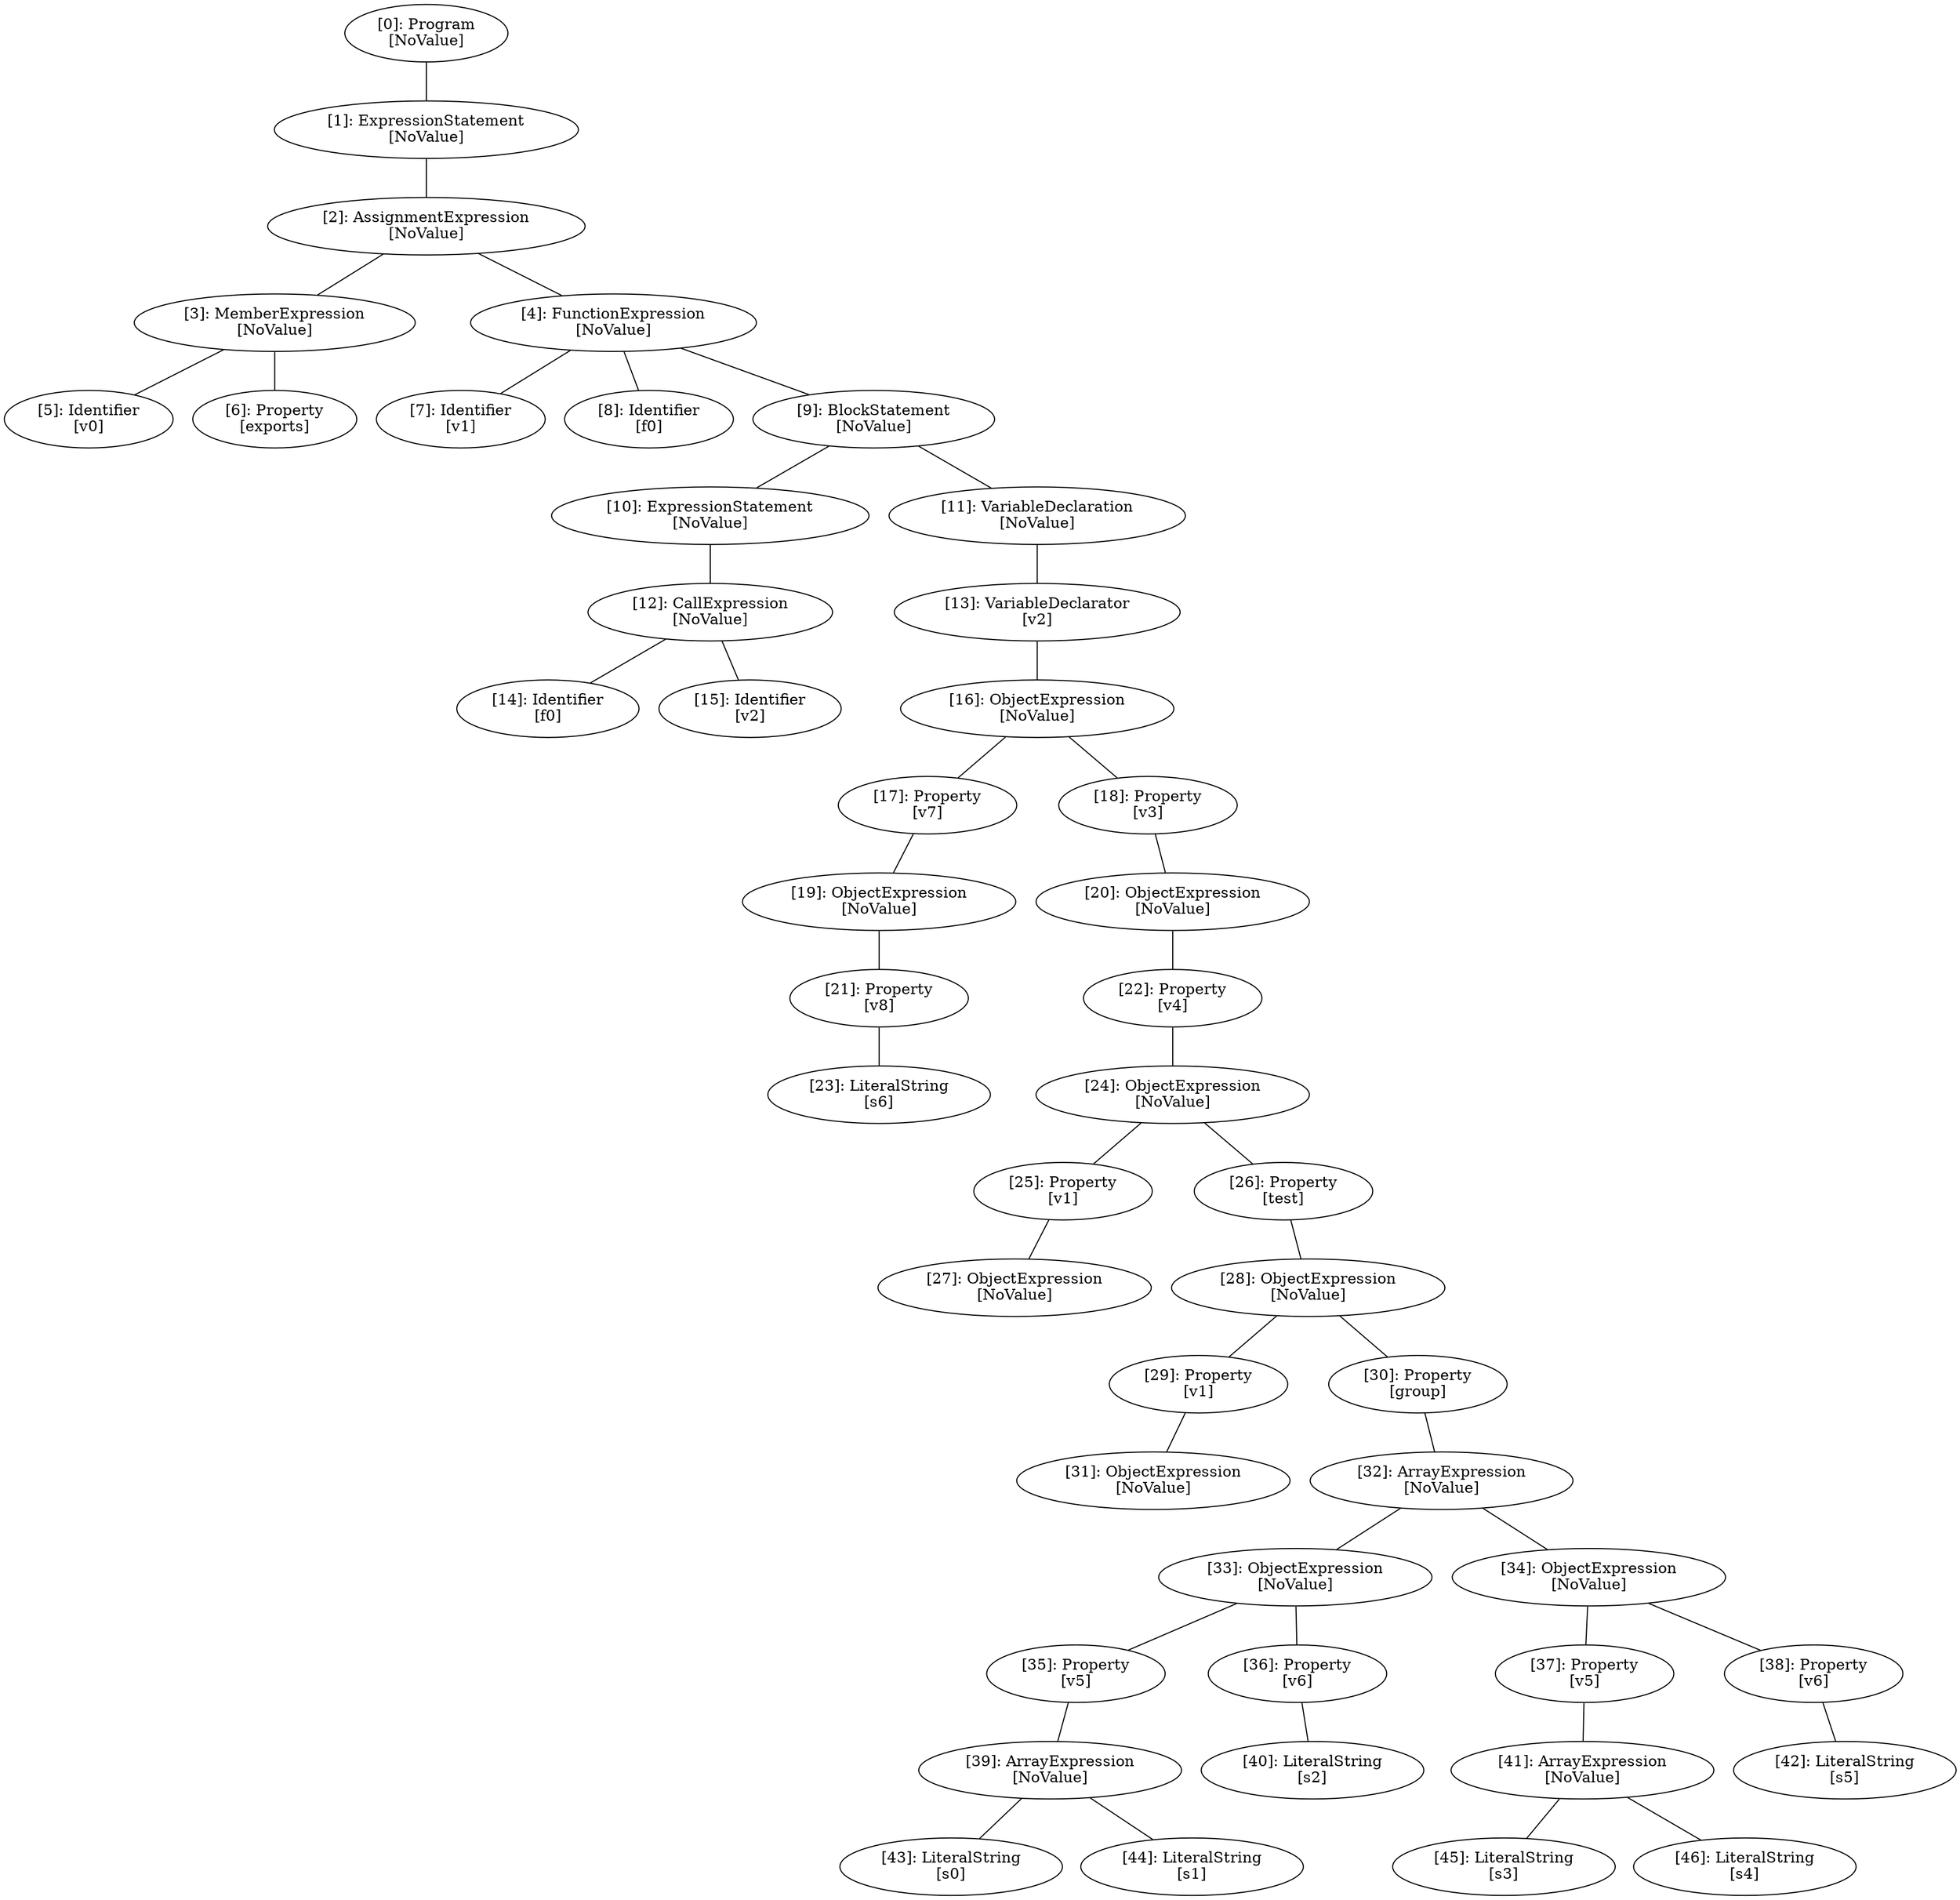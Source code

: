 // Result
graph {
	0 [label="[0]: Program
[NoValue]"]
	1 [label="[1]: ExpressionStatement
[NoValue]"]
	2 [label="[2]: AssignmentExpression
[NoValue]"]
	3 [label="[3]: MemberExpression
[NoValue]"]
	4 [label="[4]: FunctionExpression
[NoValue]"]
	5 [label="[5]: Identifier
[v0]"]
	6 [label="[6]: Property
[exports]"]
	7 [label="[7]: Identifier
[v1]"]
	8 [label="[8]: Identifier
[f0]"]
	9 [label="[9]: BlockStatement
[NoValue]"]
	10 [label="[10]: ExpressionStatement
[NoValue]"]
	11 [label="[11]: VariableDeclaration
[NoValue]"]
	12 [label="[12]: CallExpression
[NoValue]"]
	13 [label="[13]: VariableDeclarator
[v2]"]
	14 [label="[14]: Identifier
[f0]"]
	15 [label="[15]: Identifier
[v2]"]
	16 [label="[16]: ObjectExpression
[NoValue]"]
	17 [label="[17]: Property
[v7]"]
	18 [label="[18]: Property
[v3]"]
	19 [label="[19]: ObjectExpression
[NoValue]"]
	20 [label="[20]: ObjectExpression
[NoValue]"]
	21 [label="[21]: Property
[v8]"]
	22 [label="[22]: Property
[v4]"]
	23 [label="[23]: LiteralString
[s6]"]
	24 [label="[24]: ObjectExpression
[NoValue]"]
	25 [label="[25]: Property
[v1]"]
	26 [label="[26]: Property
[test]"]
	27 [label="[27]: ObjectExpression
[NoValue]"]
	28 [label="[28]: ObjectExpression
[NoValue]"]
	29 [label="[29]: Property
[v1]"]
	30 [label="[30]: Property
[group]"]
	31 [label="[31]: ObjectExpression
[NoValue]"]
	32 [label="[32]: ArrayExpression
[NoValue]"]
	33 [label="[33]: ObjectExpression
[NoValue]"]
	34 [label="[34]: ObjectExpression
[NoValue]"]
	35 [label="[35]: Property
[v5]"]
	36 [label="[36]: Property
[v6]"]
	37 [label="[37]: Property
[v5]"]
	38 [label="[38]: Property
[v6]"]
	39 [label="[39]: ArrayExpression
[NoValue]"]
	40 [label="[40]: LiteralString
[s2]"]
	41 [label="[41]: ArrayExpression
[NoValue]"]
	42 [label="[42]: LiteralString
[s5]"]
	43 [label="[43]: LiteralString
[s0]"]
	44 [label="[44]: LiteralString
[s1]"]
	45 [label="[45]: LiteralString
[s3]"]
	46 [label="[46]: LiteralString
[s4]"]
	0 -- 1
	1 -- 2
	2 -- 3
	2 -- 4
	3 -- 5
	3 -- 6
	4 -- 7
	4 -- 8
	4 -- 9
	9 -- 10
	9 -- 11
	10 -- 12
	11 -- 13
	12 -- 14
	12 -- 15
	13 -- 16
	16 -- 17
	16 -- 18
	17 -- 19
	18 -- 20
	19 -- 21
	20 -- 22
	21 -- 23
	22 -- 24
	24 -- 25
	24 -- 26
	25 -- 27
	26 -- 28
	28 -- 29
	28 -- 30
	29 -- 31
	30 -- 32
	32 -- 33
	32 -- 34
	33 -- 35
	33 -- 36
	34 -- 37
	34 -- 38
	35 -- 39
	36 -- 40
	37 -- 41
	38 -- 42
	39 -- 43
	39 -- 44
	41 -- 45
	41 -- 46
}

